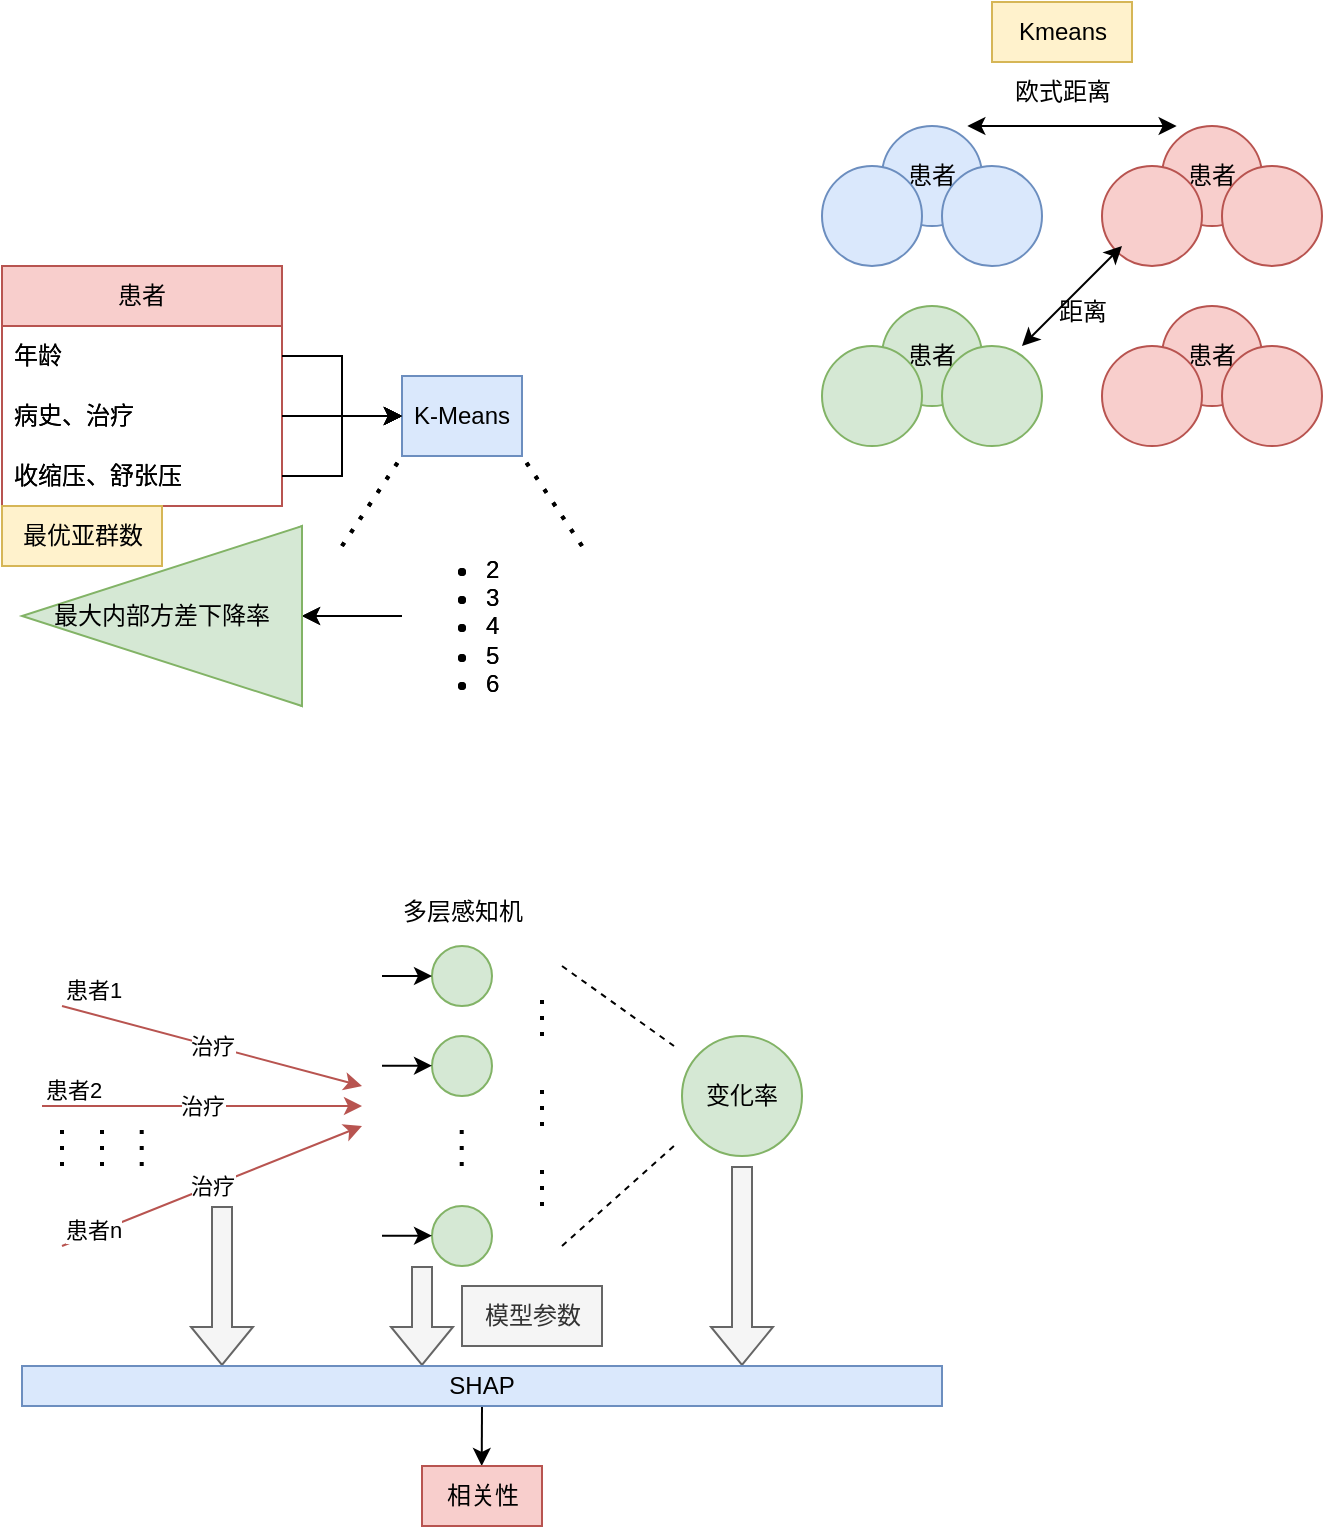 <mxfile version="21.8.2" type="device">
  <diagram name="第 1 页" id="X9VQ51qphFwVc91RGkbW">
    <mxGraphModel dx="422" dy="350" grid="0" gridSize="10" guides="1" tooltips="1" connect="1" arrows="1" fold="1" page="1" pageScale="1" pageWidth="827" pageHeight="1169" math="0" shadow="0">
      <root>
        <mxCell id="0" />
        <mxCell id="1" parent="0" />
        <mxCell id="vt6kfofJX4qSuzUe5OhY-1" value="患者" style="swimlane;fontStyle=0;childLayout=stackLayout;horizontal=1;startSize=30;horizontalStack=0;resizeParent=1;resizeParentMax=0;resizeLast=0;collapsible=1;marginBottom=0;whiteSpace=wrap;html=1;fillColor=#f8cecc;strokeColor=#b85450;" parent="1" vertex="1">
          <mxGeometry x="70" y="220" width="140" height="120" as="geometry" />
        </mxCell>
        <mxCell id="vt6kfofJX4qSuzUe5OhY-2" value="年龄" style="text;strokeColor=none;fillColor=none;align=left;verticalAlign=middle;spacingLeft=4;spacingRight=4;overflow=hidden;points=[[0,0.5],[1,0.5]];portConstraint=eastwest;rotatable=0;whiteSpace=wrap;html=1;" parent="vt6kfofJX4qSuzUe5OhY-1" vertex="1">
          <mxGeometry y="30" width="140" height="30" as="geometry" />
        </mxCell>
        <mxCell id="vt6kfofJX4qSuzUe5OhY-3" value="病史、治疗" style="text;strokeColor=none;fillColor=none;align=left;verticalAlign=middle;spacingLeft=4;spacingRight=4;overflow=hidden;points=[[0,0.5],[1,0.5]];portConstraint=eastwest;rotatable=0;whiteSpace=wrap;html=1;" parent="vt6kfofJX4qSuzUe5OhY-1" vertex="1">
          <mxGeometry y="60" width="140" height="30" as="geometry" />
        </mxCell>
        <mxCell id="vt6kfofJX4qSuzUe5OhY-4" value="收缩压、舒张压" style="text;strokeColor=none;fillColor=none;align=left;verticalAlign=middle;spacingLeft=4;spacingRight=4;overflow=hidden;points=[[0,0.5],[1,0.5]];portConstraint=eastwest;rotatable=0;whiteSpace=wrap;html=1;" parent="vt6kfofJX4qSuzUe5OhY-1" vertex="1">
          <mxGeometry y="90" width="140" height="30" as="geometry" />
        </mxCell>
        <mxCell id="vt6kfofJX4qSuzUe5OhY-9" value="K-Means" style="rounded=0;whiteSpace=wrap;html=1;fillColor=#dae8fc;strokeColor=#6c8ebf;" parent="1" vertex="1">
          <mxGeometry x="270" y="275" width="60" height="40" as="geometry" />
        </mxCell>
        <mxCell id="vt6kfofJX4qSuzUe5OhY-10" style="edgeStyle=orthogonalEdgeStyle;rounded=0;orthogonalLoop=1;jettySize=auto;html=1;exitX=1;exitY=0.5;exitDx=0;exitDy=0;entryX=0;entryY=0.5;entryDx=0;entryDy=0;" parent="1" source="vt6kfofJX4qSuzUe5OhY-2" target="vt6kfofJX4qSuzUe5OhY-9" edge="1">
          <mxGeometry relative="1" as="geometry" />
        </mxCell>
        <mxCell id="vt6kfofJX4qSuzUe5OhY-12" style="edgeStyle=orthogonalEdgeStyle;rounded=0;orthogonalLoop=1;jettySize=auto;html=1;exitX=1;exitY=0.5;exitDx=0;exitDy=0;" parent="1" source="vt6kfofJX4qSuzUe5OhY-4" target="vt6kfofJX4qSuzUe5OhY-9" edge="1">
          <mxGeometry relative="1" as="geometry" />
        </mxCell>
        <mxCell id="vt6kfofJX4qSuzUe5OhY-11" style="edgeStyle=orthogonalEdgeStyle;rounded=0;orthogonalLoop=1;jettySize=auto;html=1;exitX=1;exitY=0.5;exitDx=0;exitDy=0;entryX=0;entryY=0.5;entryDx=0;entryDy=0;" parent="1" source="vt6kfofJX4qSuzUe5OhY-3" target="vt6kfofJX4qSuzUe5OhY-9" edge="1">
          <mxGeometry relative="1" as="geometry">
            <mxPoint x="280" y="290" as="targetPoint" />
          </mxGeometry>
        </mxCell>
        <mxCell id="vt6kfofJX4qSuzUe5OhY-20" style="edgeStyle=orthogonalEdgeStyle;rounded=0;orthogonalLoop=1;jettySize=auto;html=1;exitX=0;exitY=0.5;exitDx=0;exitDy=0;entryX=0;entryY=0.5;entryDx=0;entryDy=0;" parent="1" source="vt6kfofJX4qSuzUe5OhY-16" target="vt6kfofJX4qSuzUe5OhY-17" edge="1">
          <mxGeometry relative="1" as="geometry" />
        </mxCell>
        <mxCell id="vt6kfofJX4qSuzUe5OhY-16" value="&lt;ul&gt;&lt;li&gt;2&lt;/li&gt;&lt;li&gt;3&lt;/li&gt;&lt;li&gt;4&lt;/li&gt;&lt;li&gt;5&lt;/li&gt;&lt;li&gt;6&lt;/li&gt;&lt;/ul&gt;" style="text;strokeColor=none;fillColor=none;html=1;whiteSpace=wrap;verticalAlign=middle;overflow=hidden;labelBackgroundColor=none;shadow=1;" parent="1" vertex="1">
          <mxGeometry x="270" y="350" width="60" height="90" as="geometry" />
        </mxCell>
        <mxCell id="vt6kfofJX4qSuzUe5OhY-17" value="&lt;font style=&quot;font-size: 12px;&quot;&gt;最大内部方差&lt;/font&gt;" style="triangle;whiteSpace=wrap;html=1;fillColor=#d5e8d4;strokeColor=#82b366;direction=west;" parent="1" vertex="1">
          <mxGeometry x="120" y="350" width="100" height="90" as="geometry" />
        </mxCell>
        <mxCell id="vt6kfofJX4qSuzUe5OhY-22" value="" style="endArrow=none;dashed=1;html=1;dashPattern=1 3;strokeWidth=2;rounded=0;entryX=0;entryY=1;entryDx=0;entryDy=0;" parent="1" target="vt6kfofJX4qSuzUe5OhY-9" edge="1">
          <mxGeometry width="50" height="50" relative="1" as="geometry">
            <mxPoint x="240" y="360" as="sourcePoint" />
            <mxPoint x="270" y="310" as="targetPoint" />
          </mxGeometry>
        </mxCell>
        <mxCell id="vt6kfofJX4qSuzUe5OhY-23" value="" style="endArrow=none;dashed=1;html=1;dashPattern=1 3;strokeWidth=2;rounded=0;entryX=1;entryY=1;entryDx=0;entryDy=0;" parent="1" target="vt6kfofJX4qSuzUe5OhY-9" edge="1">
          <mxGeometry width="50" height="50" relative="1" as="geometry">
            <mxPoint x="360" y="360" as="sourcePoint" />
            <mxPoint x="390" y="320" as="targetPoint" />
          </mxGeometry>
        </mxCell>
        <mxCell id="vt6kfofJX4qSuzUe5OhY-24" value="患者" style="swimlane;fontStyle=0;childLayout=stackLayout;horizontal=1;startSize=30;horizontalStack=0;resizeParent=1;resizeParentMax=0;resizeLast=0;collapsible=1;marginBottom=0;whiteSpace=wrap;html=1;fillColor=#f8cecc;strokeColor=#b85450;" parent="1" vertex="1">
          <mxGeometry x="70" y="220" width="140" height="120" as="geometry" />
        </mxCell>
        <mxCell id="vt6kfofJX4qSuzUe5OhY-25" value="年龄" style="text;strokeColor=none;fillColor=none;align=left;verticalAlign=middle;spacingLeft=4;spacingRight=4;overflow=hidden;points=[[0,0.5],[1,0.5]];portConstraint=eastwest;rotatable=0;whiteSpace=wrap;html=1;" parent="vt6kfofJX4qSuzUe5OhY-24" vertex="1">
          <mxGeometry y="30" width="140" height="30" as="geometry" />
        </mxCell>
        <mxCell id="vt6kfofJX4qSuzUe5OhY-26" value="病史、治疗" style="text;strokeColor=none;fillColor=none;align=left;verticalAlign=middle;spacingLeft=4;spacingRight=4;overflow=hidden;points=[[0,0.5],[1,0.5]];portConstraint=eastwest;rotatable=0;whiteSpace=wrap;html=1;" parent="vt6kfofJX4qSuzUe5OhY-24" vertex="1">
          <mxGeometry y="60" width="140" height="30" as="geometry" />
        </mxCell>
        <mxCell id="vt6kfofJX4qSuzUe5OhY-27" value="收缩压、舒张压" style="text;strokeColor=none;fillColor=none;align=left;verticalAlign=middle;spacingLeft=4;spacingRight=4;overflow=hidden;points=[[0,0.5],[1,0.5]];portConstraint=eastwest;rotatable=0;whiteSpace=wrap;html=1;" parent="vt6kfofJX4qSuzUe5OhY-24" vertex="1">
          <mxGeometry y="90" width="140" height="30" as="geometry" />
        </mxCell>
        <mxCell id="vt6kfofJX4qSuzUe5OhY-28" value="K-Means" style="rounded=0;whiteSpace=wrap;html=1;fillColor=#dae8fc;strokeColor=#6c8ebf;" parent="1" vertex="1">
          <mxGeometry x="270" y="275" width="60" height="40" as="geometry" />
        </mxCell>
        <mxCell id="vt6kfofJX4qSuzUe5OhY-29" style="edgeStyle=orthogonalEdgeStyle;rounded=0;orthogonalLoop=1;jettySize=auto;html=1;exitX=1;exitY=0.5;exitDx=0;exitDy=0;entryX=0;entryY=0.5;entryDx=0;entryDy=0;" parent="1" source="vt6kfofJX4qSuzUe5OhY-25" target="vt6kfofJX4qSuzUe5OhY-28" edge="1">
          <mxGeometry relative="1" as="geometry" />
        </mxCell>
        <mxCell id="vt6kfofJX4qSuzUe5OhY-30" style="edgeStyle=orthogonalEdgeStyle;rounded=0;orthogonalLoop=1;jettySize=auto;html=1;exitX=1;exitY=0.5;exitDx=0;exitDy=0;" parent="1" source="vt6kfofJX4qSuzUe5OhY-27" target="vt6kfofJX4qSuzUe5OhY-28" edge="1">
          <mxGeometry relative="1" as="geometry" />
        </mxCell>
        <mxCell id="vt6kfofJX4qSuzUe5OhY-31" style="edgeStyle=orthogonalEdgeStyle;rounded=0;orthogonalLoop=1;jettySize=auto;html=1;exitX=1;exitY=0.5;exitDx=0;exitDy=0;entryX=0;entryY=0.5;entryDx=0;entryDy=0;" parent="1" source="vt6kfofJX4qSuzUe5OhY-26" target="vt6kfofJX4qSuzUe5OhY-28" edge="1">
          <mxGeometry relative="1" as="geometry">
            <mxPoint x="280" y="290" as="targetPoint" />
          </mxGeometry>
        </mxCell>
        <mxCell id="vt6kfofJX4qSuzUe5OhY-32" style="edgeStyle=orthogonalEdgeStyle;rounded=0;orthogonalLoop=1;jettySize=auto;html=1;exitX=0;exitY=0.5;exitDx=0;exitDy=0;entryX=0;entryY=0.5;entryDx=0;entryDy=0;" parent="1" source="vt6kfofJX4qSuzUe5OhY-33" target="vt6kfofJX4qSuzUe5OhY-34" edge="1">
          <mxGeometry relative="1" as="geometry" />
        </mxCell>
        <mxCell id="vt6kfofJX4qSuzUe5OhY-33" value="&lt;ul&gt;&lt;li&gt;2&lt;/li&gt;&lt;li&gt;3&lt;/li&gt;&lt;li&gt;4&lt;/li&gt;&lt;li&gt;5&lt;/li&gt;&lt;li&gt;6&lt;/li&gt;&lt;/ul&gt;" style="text;strokeColor=none;fillColor=none;html=1;whiteSpace=wrap;verticalAlign=middle;overflow=hidden;labelBackgroundColor=none;shadow=1;" parent="1" vertex="1">
          <mxGeometry x="270" y="350" width="60" height="90" as="geometry" />
        </mxCell>
        <mxCell id="vt6kfofJX4qSuzUe5OhY-34" value="&lt;font style=&quot;font-size: 12px;&quot;&gt;最大内部方差下降率&lt;/font&gt;" style="triangle;whiteSpace=wrap;html=1;fillColor=#d5e8d4;strokeColor=#82b366;direction=west;" parent="1" vertex="1">
          <mxGeometry x="80" y="350" width="140" height="90" as="geometry" />
        </mxCell>
        <mxCell id="vt6kfofJX4qSuzUe5OhY-35" value="最优亚群数" style="text;html=1;align=center;verticalAlign=middle;resizable=0;points=[];autosize=1;strokeColor=#d6b656;fillColor=#fff2cc;" parent="1" vertex="1">
          <mxGeometry x="70" y="340" width="80" height="30" as="geometry" />
        </mxCell>
        <mxCell id="vt6kfofJX4qSuzUe5OhY-36" value="" style="endArrow=none;dashed=1;html=1;dashPattern=1 3;strokeWidth=2;rounded=0;entryX=0;entryY=1;entryDx=0;entryDy=0;" parent="1" target="vt6kfofJX4qSuzUe5OhY-28" edge="1">
          <mxGeometry width="50" height="50" relative="1" as="geometry">
            <mxPoint x="240" y="360" as="sourcePoint" />
            <mxPoint x="270" y="310" as="targetPoint" />
          </mxGeometry>
        </mxCell>
        <mxCell id="vt6kfofJX4qSuzUe5OhY-37" value="" style="endArrow=none;dashed=1;html=1;dashPattern=1 3;strokeWidth=2;rounded=0;entryX=1;entryY=1;entryDx=0;entryDy=0;" parent="1" target="vt6kfofJX4qSuzUe5OhY-28" edge="1">
          <mxGeometry width="50" height="50" relative="1" as="geometry">
            <mxPoint x="360" y="360" as="sourcePoint" />
            <mxPoint x="390" y="320" as="targetPoint" />
          </mxGeometry>
        </mxCell>
        <mxCell id="09pHo9O4n4FqSPTYVX6Q-3" value="" style="endArrow=classic;html=1;rounded=0;fillColor=#f8cecc;strokeColor=#b85450;" parent="1" edge="1">
          <mxGeometry relative="1" as="geometry">
            <mxPoint x="90" y="640" as="sourcePoint" />
            <mxPoint x="250" y="640" as="targetPoint" />
          </mxGeometry>
        </mxCell>
        <mxCell id="09pHo9O4n4FqSPTYVX6Q-4" value="治疗" style="edgeLabel;resizable=0;html=1;align=center;verticalAlign=middle;" parent="09pHo9O4n4FqSPTYVX6Q-3" connectable="0" vertex="1">
          <mxGeometry relative="1" as="geometry" />
        </mxCell>
        <mxCell id="09pHo9O4n4FqSPTYVX6Q-5" value="患者2" style="edgeLabel;resizable=0;html=1;align=left;verticalAlign=bottom;" parent="09pHo9O4n4FqSPTYVX6Q-3" connectable="0" vertex="1">
          <mxGeometry x="-1" relative="1" as="geometry" />
        </mxCell>
        <mxCell id="09pHo9O4n4FqSPTYVX6Q-6" value="" style="endArrow=classic;html=1;rounded=0;fillColor=#f8cecc;strokeColor=#b85450;" parent="1" edge="1">
          <mxGeometry relative="1" as="geometry">
            <mxPoint x="100" y="590" as="sourcePoint" />
            <mxPoint x="250" y="630" as="targetPoint" />
          </mxGeometry>
        </mxCell>
        <mxCell id="09pHo9O4n4FqSPTYVX6Q-7" value="治疗" style="edgeLabel;resizable=0;html=1;align=center;verticalAlign=middle;" parent="09pHo9O4n4FqSPTYVX6Q-6" connectable="0" vertex="1">
          <mxGeometry relative="1" as="geometry" />
        </mxCell>
        <mxCell id="09pHo9O4n4FqSPTYVX6Q-8" value="患者1" style="edgeLabel;resizable=0;html=1;align=left;verticalAlign=bottom;" parent="09pHo9O4n4FqSPTYVX6Q-6" connectable="0" vertex="1">
          <mxGeometry x="-1" relative="1" as="geometry" />
        </mxCell>
        <mxCell id="09pHo9O4n4FqSPTYVX6Q-9" value="" style="endArrow=classic;html=1;rounded=0;fillColor=#f8cecc;strokeColor=#b85450;" parent="1" edge="1">
          <mxGeometry relative="1" as="geometry">
            <mxPoint x="100" y="710" as="sourcePoint" />
            <mxPoint x="250" y="650" as="targetPoint" />
          </mxGeometry>
        </mxCell>
        <mxCell id="09pHo9O4n4FqSPTYVX6Q-10" value="治疗" style="edgeLabel;resizable=0;html=1;align=center;verticalAlign=middle;" parent="09pHo9O4n4FqSPTYVX6Q-9" connectable="0" vertex="1">
          <mxGeometry relative="1" as="geometry" />
        </mxCell>
        <mxCell id="09pHo9O4n4FqSPTYVX6Q-11" value="患者n" style="edgeLabel;resizable=0;html=1;align=left;verticalAlign=bottom;" parent="09pHo9O4n4FqSPTYVX6Q-9" connectable="0" vertex="1">
          <mxGeometry x="-1" relative="1" as="geometry" />
        </mxCell>
        <mxCell id="09pHo9O4n4FqSPTYVX6Q-12" value="" style="ellipse;whiteSpace=wrap;html=1;aspect=fixed;fillColor=#d5e8d4;strokeColor=#82b366;" parent="1" vertex="1">
          <mxGeometry x="285" y="560" width="30" height="30" as="geometry" />
        </mxCell>
        <mxCell id="09pHo9O4n4FqSPTYVX6Q-14" value="" style="ellipse;whiteSpace=wrap;html=1;aspect=fixed;fillColor=#d5e8d4;strokeColor=#82b366;" parent="1" vertex="1">
          <mxGeometry x="285" y="605" width="30" height="30" as="geometry" />
        </mxCell>
        <mxCell id="09pHo9O4n4FqSPTYVX6Q-15" value="" style="ellipse;whiteSpace=wrap;html=1;aspect=fixed;fillColor=#d5e8d4;strokeColor=#82b366;" parent="1" vertex="1">
          <mxGeometry x="285" y="690" width="30" height="30" as="geometry" />
        </mxCell>
        <mxCell id="09pHo9O4n4FqSPTYVX6Q-16" value="" style="endArrow=none;dashed=1;html=1;dashPattern=1 3;strokeWidth=2;rounded=0;" parent="1" edge="1">
          <mxGeometry width="50" height="50" relative="1" as="geometry">
            <mxPoint x="120" y="670" as="sourcePoint" />
            <mxPoint x="120" y="650" as="targetPoint" />
          </mxGeometry>
        </mxCell>
        <mxCell id="09pHo9O4n4FqSPTYVX6Q-17" value="" style="endArrow=none;dashed=1;html=1;dashPattern=1 3;strokeWidth=2;rounded=0;" parent="1" edge="1">
          <mxGeometry width="50" height="50" relative="1" as="geometry">
            <mxPoint x="139.86" y="670" as="sourcePoint" />
            <mxPoint x="139.86" y="650" as="targetPoint" />
          </mxGeometry>
        </mxCell>
        <mxCell id="09pHo9O4n4FqSPTYVX6Q-18" value="" style="endArrow=none;dashed=1;html=1;dashPattern=1 3;strokeWidth=2;rounded=0;" parent="1" edge="1">
          <mxGeometry width="50" height="50" relative="1" as="geometry">
            <mxPoint x="100" y="670" as="sourcePoint" />
            <mxPoint x="100" y="650" as="targetPoint" />
          </mxGeometry>
        </mxCell>
        <mxCell id="09pHo9O4n4FqSPTYVX6Q-19" value="" style="endArrow=none;dashed=1;html=1;dashPattern=1 3;strokeWidth=2;rounded=0;" parent="1" edge="1">
          <mxGeometry width="50" height="50" relative="1" as="geometry">
            <mxPoint x="299.86" y="670" as="sourcePoint" />
            <mxPoint x="299.86" y="650" as="targetPoint" />
          </mxGeometry>
        </mxCell>
        <mxCell id="09pHo9O4n4FqSPTYVX6Q-20" value="" style="endArrow=classic;html=1;rounded=0;entryX=0;entryY=0.5;entryDx=0;entryDy=0;" parent="1" target="09pHo9O4n4FqSPTYVX6Q-12" edge="1">
          <mxGeometry width="50" height="50" relative="1" as="geometry">
            <mxPoint x="260" y="575" as="sourcePoint" />
            <mxPoint x="260" y="560" as="targetPoint" />
          </mxGeometry>
        </mxCell>
        <mxCell id="09pHo9O4n4FqSPTYVX6Q-21" value="" style="endArrow=classic;html=1;rounded=0;entryX=0;entryY=0.5;entryDx=0;entryDy=0;" parent="1" edge="1">
          <mxGeometry width="50" height="50" relative="1" as="geometry">
            <mxPoint x="260" y="619.86" as="sourcePoint" />
            <mxPoint x="285" y="619.86" as="targetPoint" />
          </mxGeometry>
        </mxCell>
        <mxCell id="09pHo9O4n4FqSPTYVX6Q-22" value="" style="endArrow=classic;html=1;rounded=0;entryX=0;entryY=0.5;entryDx=0;entryDy=0;" parent="1" edge="1">
          <mxGeometry width="50" height="50" relative="1" as="geometry">
            <mxPoint x="260" y="704.86" as="sourcePoint" />
            <mxPoint x="285" y="704.86" as="targetPoint" />
          </mxGeometry>
        </mxCell>
        <mxCell id="09pHo9O4n4FqSPTYVX6Q-23" value="多层感知机" style="text;html=1;align=center;verticalAlign=middle;resizable=0;points=[];autosize=1;strokeColor=none;fillColor=none;" parent="1" vertex="1">
          <mxGeometry x="260" y="528" width="80" height="30" as="geometry" />
        </mxCell>
        <mxCell id="09pHo9O4n4FqSPTYVX6Q-25" value="" style="endArrow=none;dashed=1;html=1;dashPattern=1 3;strokeWidth=2;rounded=0;" parent="1" edge="1">
          <mxGeometry width="50" height="50" relative="1" as="geometry">
            <mxPoint x="340" y="605" as="sourcePoint" />
            <mxPoint x="340" y="585" as="targetPoint" />
          </mxGeometry>
        </mxCell>
        <mxCell id="09pHo9O4n4FqSPTYVX6Q-26" value="" style="endArrow=none;dashed=1;html=1;dashPattern=1 3;strokeWidth=2;rounded=0;" parent="1" edge="1">
          <mxGeometry width="50" height="50" relative="1" as="geometry">
            <mxPoint x="340" y="650" as="sourcePoint" />
            <mxPoint x="340" y="630" as="targetPoint" />
          </mxGeometry>
        </mxCell>
        <mxCell id="09pHo9O4n4FqSPTYVX6Q-27" value="" style="endArrow=none;dashed=1;html=1;dashPattern=1 3;strokeWidth=2;rounded=0;" parent="1" edge="1">
          <mxGeometry width="50" height="50" relative="1" as="geometry">
            <mxPoint x="340" y="690" as="sourcePoint" />
            <mxPoint x="340" y="670" as="targetPoint" />
          </mxGeometry>
        </mxCell>
        <mxCell id="09pHo9O4n4FqSPTYVX6Q-29" value="" style="endArrow=none;dashed=1;html=1;rounded=0;" parent="1" edge="1">
          <mxGeometry width="50" height="50" relative="1" as="geometry">
            <mxPoint x="350" y="570" as="sourcePoint" />
            <mxPoint x="406" y="610" as="targetPoint" />
          </mxGeometry>
        </mxCell>
        <mxCell id="09pHo9O4n4FqSPTYVX6Q-31" value="" style="endArrow=none;dashed=1;html=1;rounded=0;" parent="1" edge="1">
          <mxGeometry width="50" height="50" relative="1" as="geometry">
            <mxPoint x="350" y="710" as="sourcePoint" />
            <mxPoint x="406" y="660" as="targetPoint" />
          </mxGeometry>
        </mxCell>
        <mxCell id="09pHo9O4n4FqSPTYVX6Q-32" value="变化率" style="ellipse;whiteSpace=wrap;html=1;aspect=fixed;fillColor=#d5e8d4;strokeColor=#82b366;" parent="1" vertex="1">
          <mxGeometry x="410" y="605" width="60" height="60" as="geometry" />
        </mxCell>
        <mxCell id="09pHo9O4n4FqSPTYVX6Q-33" value="" style="shape=flexArrow;endArrow=classic;html=1;rounded=0;fillColor=#f5f5f5;strokeColor=#666666;" parent="1" edge="1">
          <mxGeometry width="50" height="50" relative="1" as="geometry">
            <mxPoint x="280" y="720" as="sourcePoint" />
            <mxPoint x="280" y="770" as="targetPoint" />
          </mxGeometry>
        </mxCell>
        <mxCell id="09pHo9O4n4FqSPTYVX6Q-34" value="模型参数" style="text;html=1;align=center;verticalAlign=middle;resizable=0;points=[];autosize=1;strokeColor=#666666;fillColor=#f5f5f5;fontColor=#333333;" parent="1" vertex="1">
          <mxGeometry x="300" y="730" width="70" height="30" as="geometry" />
        </mxCell>
        <mxCell id="09pHo9O4n4FqSPTYVX6Q-35" value="" style="shape=flexArrow;endArrow=classic;html=1;rounded=0;fillColor=#f5f5f5;strokeColor=#666666;" parent="1" edge="1">
          <mxGeometry width="50" height="50" relative="1" as="geometry">
            <mxPoint x="440" y="670" as="sourcePoint" />
            <mxPoint x="440" y="770" as="targetPoint" />
          </mxGeometry>
        </mxCell>
        <mxCell id="09pHo9O4n4FqSPTYVX6Q-36" value="" style="shape=flexArrow;endArrow=classic;html=1;rounded=0;fillColor=#f5f5f5;strokeColor=#666666;" parent="1" edge="1">
          <mxGeometry width="50" height="50" relative="1" as="geometry">
            <mxPoint x="180" y="690" as="sourcePoint" />
            <mxPoint x="180" y="770" as="targetPoint" />
          </mxGeometry>
        </mxCell>
        <mxCell id="09pHo9O4n4FqSPTYVX6Q-38" style="edgeStyle=orthogonalEdgeStyle;rounded=0;orthogonalLoop=1;jettySize=auto;html=1;exitX=0.5;exitY=1;exitDx=0;exitDy=0;" parent="1" source="09pHo9O4n4FqSPTYVX6Q-37" edge="1">
          <mxGeometry relative="1" as="geometry">
            <mxPoint x="309.857" y="820" as="targetPoint" />
          </mxGeometry>
        </mxCell>
        <mxCell id="09pHo9O4n4FqSPTYVX6Q-37" value="SHAP" style="rounded=0;whiteSpace=wrap;html=1;fillColor=#dae8fc;strokeColor=#6c8ebf;" parent="1" vertex="1">
          <mxGeometry x="80" y="770" width="460" height="20" as="geometry" />
        </mxCell>
        <mxCell id="09pHo9O4n4FqSPTYVX6Q-39" value="相关性" style="text;html=1;align=center;verticalAlign=middle;resizable=0;points=[];autosize=1;strokeColor=#b85450;fillColor=#f8cecc;" parent="1" vertex="1">
          <mxGeometry x="280" y="820" width="60" height="30" as="geometry" />
        </mxCell>
        <mxCell id="iBODEtFMIZyLljYj5hCp-1" value="患者" style="ellipse;whiteSpace=wrap;html=1;aspect=fixed;fillColor=#dae8fc;strokeColor=#6c8ebf;" vertex="1" parent="1">
          <mxGeometry x="510" y="150" width="50" height="50" as="geometry" />
        </mxCell>
        <mxCell id="iBODEtFMIZyLljYj5hCp-2" value="" style="ellipse;whiteSpace=wrap;html=1;aspect=fixed;fillColor=#dae8fc;strokeColor=#6c8ebf;" vertex="1" parent="1">
          <mxGeometry x="540" y="170" width="50" height="50" as="geometry" />
        </mxCell>
        <mxCell id="iBODEtFMIZyLljYj5hCp-3" value="" style="ellipse;whiteSpace=wrap;html=1;aspect=fixed;fillColor=#dae8fc;strokeColor=#6c8ebf;" vertex="1" parent="1">
          <mxGeometry x="480" y="170" width="50" height="50" as="geometry" />
        </mxCell>
        <mxCell id="iBODEtFMIZyLljYj5hCp-11" value="患者" style="ellipse;whiteSpace=wrap;html=1;aspect=fixed;fillColor=#f8cecc;strokeColor=#b85450;" vertex="1" parent="1">
          <mxGeometry x="650" y="150" width="50" height="50" as="geometry" />
        </mxCell>
        <mxCell id="iBODEtFMIZyLljYj5hCp-12" value="" style="ellipse;whiteSpace=wrap;html=1;aspect=fixed;fillColor=#f8cecc;strokeColor=#b85450;" vertex="1" parent="1">
          <mxGeometry x="680" y="170" width="50" height="50" as="geometry" />
        </mxCell>
        <mxCell id="iBODEtFMIZyLljYj5hCp-13" value="" style="ellipse;whiteSpace=wrap;html=1;aspect=fixed;fillColor=#f8cecc;strokeColor=#b85450;" vertex="1" parent="1">
          <mxGeometry x="620" y="170" width="50" height="50" as="geometry" />
        </mxCell>
        <mxCell id="iBODEtFMIZyLljYj5hCp-14" value="患者" style="ellipse;whiteSpace=wrap;html=1;aspect=fixed;fillColor=#d5e8d4;strokeColor=#82b366;" vertex="1" parent="1">
          <mxGeometry x="510" y="240" width="50" height="50" as="geometry" />
        </mxCell>
        <mxCell id="iBODEtFMIZyLljYj5hCp-15" value="" style="ellipse;whiteSpace=wrap;html=1;aspect=fixed;fillColor=#d5e8d4;strokeColor=#82b366;" vertex="1" parent="1">
          <mxGeometry x="540" y="260" width="50" height="50" as="geometry" />
        </mxCell>
        <mxCell id="iBODEtFMIZyLljYj5hCp-16" value="" style="ellipse;whiteSpace=wrap;html=1;aspect=fixed;fillColor=#d5e8d4;strokeColor=#82b366;" vertex="1" parent="1">
          <mxGeometry x="480" y="260" width="50" height="50" as="geometry" />
        </mxCell>
        <mxCell id="iBODEtFMIZyLljYj5hCp-17" value="Kmeans" style="text;html=1;align=center;verticalAlign=middle;resizable=0;points=[];autosize=1;strokeColor=#d6b656;fillColor=#fff2cc;" vertex="1" parent="1">
          <mxGeometry x="565" y="88" width="70" height="30" as="geometry" />
        </mxCell>
        <mxCell id="iBODEtFMIZyLljYj5hCp-18" value="患者" style="ellipse;whiteSpace=wrap;html=1;aspect=fixed;fillColor=#f8cecc;strokeColor=#b85450;" vertex="1" parent="1">
          <mxGeometry x="650" y="240" width="50" height="50" as="geometry" />
        </mxCell>
        <mxCell id="iBODEtFMIZyLljYj5hCp-19" value="" style="ellipse;whiteSpace=wrap;html=1;aspect=fixed;fillColor=#f8cecc;strokeColor=#b85450;" vertex="1" parent="1">
          <mxGeometry x="680" y="260" width="50" height="50" as="geometry" />
        </mxCell>
        <mxCell id="iBODEtFMIZyLljYj5hCp-20" value="" style="ellipse;whiteSpace=wrap;html=1;aspect=fixed;fillColor=#f8cecc;strokeColor=#b85450;" vertex="1" parent="1">
          <mxGeometry x="620" y="260" width="50" height="50" as="geometry" />
        </mxCell>
        <mxCell id="iBODEtFMIZyLljYj5hCp-21" value="" style="endArrow=classic;startArrow=classic;html=1;rounded=0;exitX=1;exitY=0;exitDx=0;exitDy=0;entryX=0;entryY=0;entryDx=0;entryDy=0;" edge="1" parent="1">
          <mxGeometry width="50" height="50" relative="1" as="geometry">
            <mxPoint x="552.678" y="150.002" as="sourcePoint" />
            <mxPoint x="657.322" y="150.002" as="targetPoint" />
          </mxGeometry>
        </mxCell>
        <mxCell id="iBODEtFMIZyLljYj5hCp-22" value="欧式距离" style="text;html=1;align=center;verticalAlign=middle;resizable=0;points=[];autosize=1;strokeColor=none;fillColor=none;" vertex="1" parent="1">
          <mxGeometry x="565" y="118" width="70" height="30" as="geometry" />
        </mxCell>
        <mxCell id="iBODEtFMIZyLljYj5hCp-23" value="" style="endArrow=classic;startArrow=classic;html=1;rounded=0;" edge="1" parent="1">
          <mxGeometry width="50" height="50" relative="1" as="geometry">
            <mxPoint x="580" y="260" as="sourcePoint" />
            <mxPoint x="630" y="210" as="targetPoint" />
          </mxGeometry>
        </mxCell>
        <mxCell id="iBODEtFMIZyLljYj5hCp-24" value="距离" style="text;html=1;align=center;verticalAlign=middle;resizable=0;points=[];autosize=1;strokeColor=none;fillColor=none;" vertex="1" parent="1">
          <mxGeometry x="585" y="228" width="50" height="30" as="geometry" />
        </mxCell>
      </root>
    </mxGraphModel>
  </diagram>
</mxfile>
